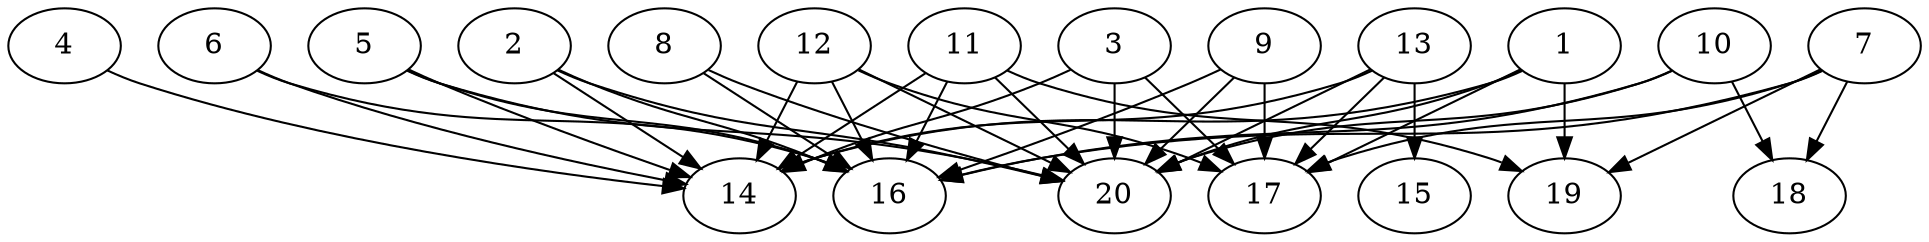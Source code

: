 // DAG automatically generated by daggen at Wed Jul 24 21:20:07 2019
// ./daggen --dot -n 20 --ccr 0.4 --fat 0.8 --regular 0.5 --density 0.8 --mindata 5242880 --maxdata 52428800 
digraph G {
  1 [size="110579200", alpha="0.11", expect_size="44231680"] 
  1 -> 14 [size ="44231680"]
  1 -> 17 [size ="44231680"]
  1 -> 19 [size ="44231680"]
  1 -> 20 [size ="44231680"]
  2 [size="82076160", alpha="0.08", expect_size="32830464"] 
  2 -> 14 [size ="32830464"]
  2 -> 16 [size ="32830464"]
  2 -> 20 [size ="32830464"]
  3 [size="84874240", alpha="0.10", expect_size="33949696"] 
  3 -> 14 [size ="33949696"]
  3 -> 17 [size ="33949696"]
  3 -> 20 [size ="33949696"]
  4 [size="78504960", alpha="0.02", expect_size="31401984"] 
  4 -> 14 [size ="31401984"]
  5 [size="60096000", alpha="0.09", expect_size="24038400"] 
  5 -> 14 [size ="24038400"]
  5 -> 16 [size ="24038400"]
  5 -> 20 [size ="24038400"]
  6 [size="23316480", alpha="0.20", expect_size="9326592"] 
  6 -> 14 [size ="9326592"]
  6 -> 16 [size ="9326592"]
  7 [size="127208960", alpha="0.07", expect_size="50883584"] 
  7 -> 16 [size ="50883584"]
  7 -> 17 [size ="50883584"]
  7 -> 18 [size ="50883584"]
  7 -> 19 [size ="50883584"]
  8 [size="110269440", alpha="0.08", expect_size="44107776"] 
  8 -> 16 [size ="44107776"]
  8 -> 20 [size ="44107776"]
  9 [size="83906560", alpha="0.18", expect_size="33562624"] 
  9 -> 16 [size ="33562624"]
  9 -> 17 [size ="33562624"]
  9 -> 20 [size ="33562624"]
  10 [size="22105600", alpha="0.14", expect_size="8842240"] 
  10 -> 16 [size ="8842240"]
  10 -> 18 [size ="8842240"]
  10 -> 20 [size ="8842240"]
  11 [size="59962880", alpha="0.04", expect_size="23985152"] 
  11 -> 14 [size ="23985152"]
  11 -> 16 [size ="23985152"]
  11 -> 19 [size ="23985152"]
  11 -> 20 [size ="23985152"]
  12 [size="126597120", alpha="0.19", expect_size="50638848"] 
  12 -> 14 [size ="50638848"]
  12 -> 16 [size ="50638848"]
  12 -> 17 [size ="50638848"]
  12 -> 20 [size ="50638848"]
  13 [size="55787520", alpha="0.18", expect_size="22315008"] 
  13 -> 14 [size ="22315008"]
  13 -> 15 [size ="22315008"]
  13 -> 17 [size ="22315008"]
  13 -> 20 [size ="22315008"]
  14 [size="114652160", alpha="0.03", expect_size="45860864"] 
  15 [size="126850560", alpha="0.03", expect_size="50740224"] 
  16 [size="64755200", alpha="0.06", expect_size="25902080"] 
  17 [size="62097920", alpha="0.12", expect_size="24839168"] 
  18 [size="104688640", alpha="0.14", expect_size="41875456"] 
  19 [size="32186880", alpha="0.19", expect_size="12874752"] 
  20 [size="18186240", alpha="0.17", expect_size="7274496"] 
}
